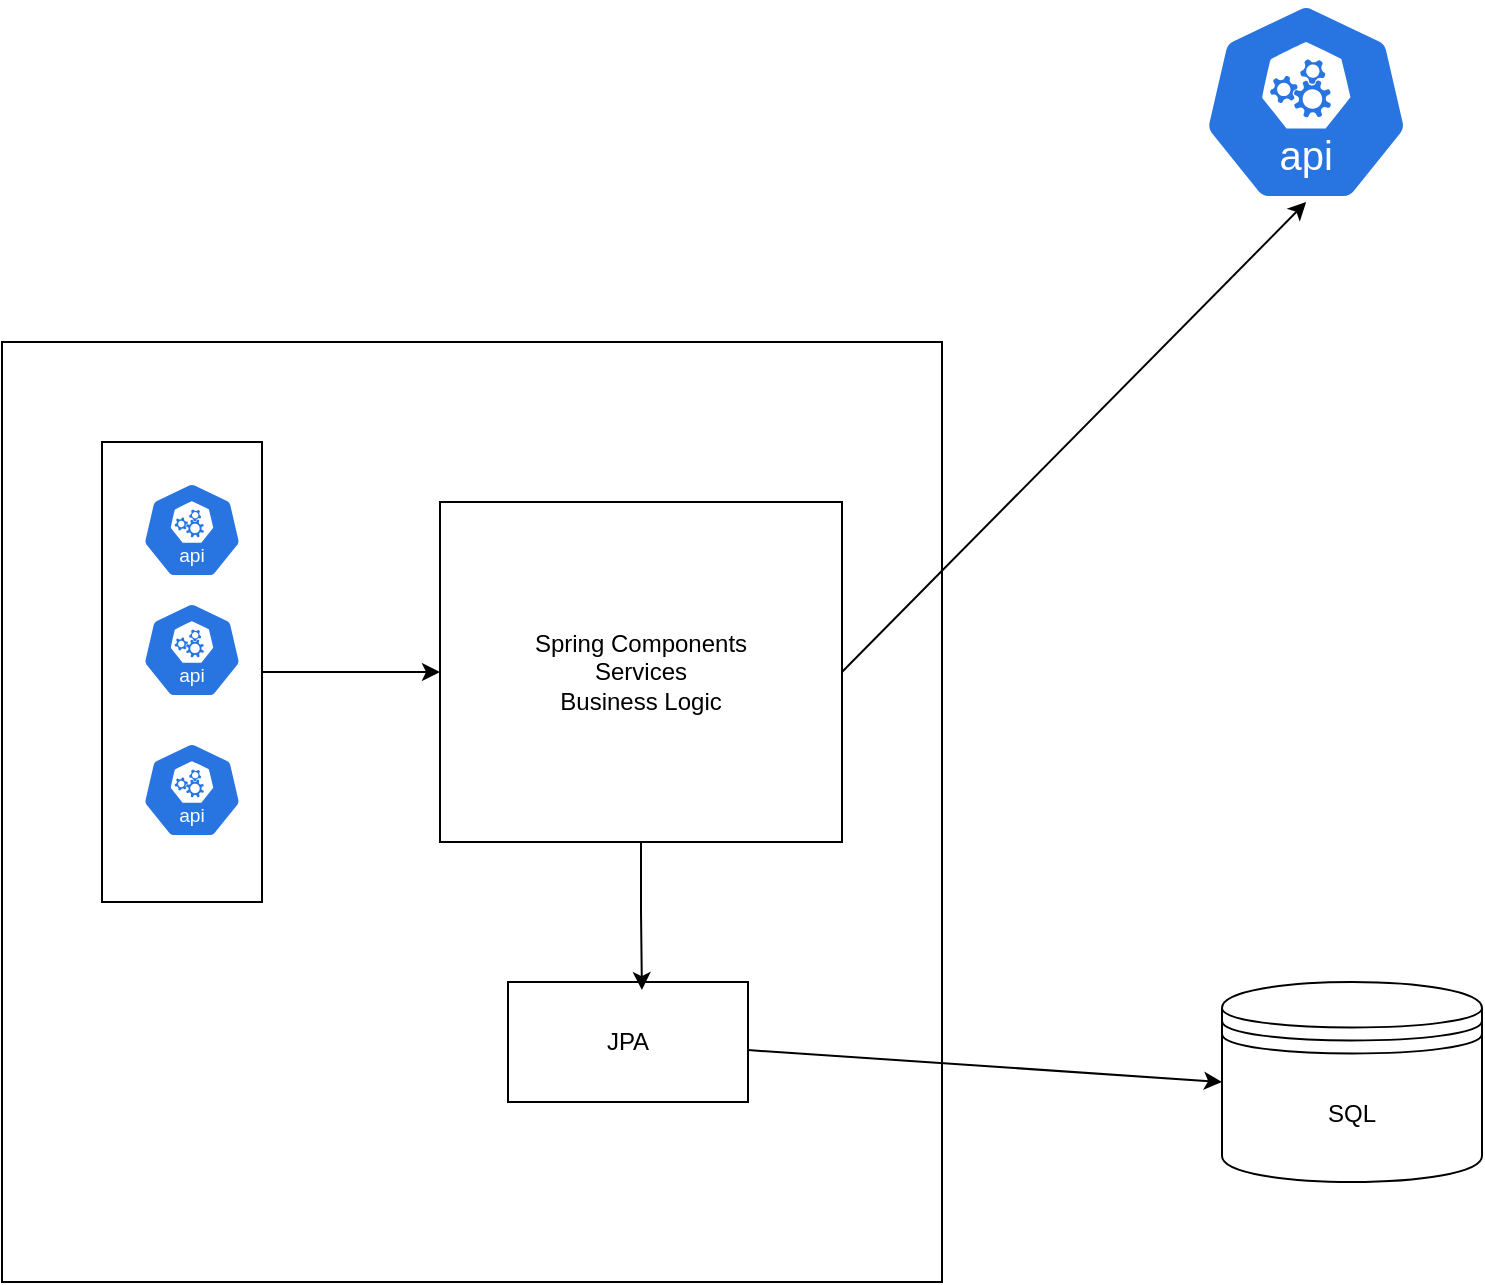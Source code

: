 <mxfile version="26.0.16">
  <diagram name="Page-1" id="9BwkSdJM3UsWRwAytRGy">
    <mxGraphModel dx="1468" dy="1984" grid="1" gridSize="10" guides="1" tooltips="1" connect="1" arrows="1" fold="1" page="1" pageScale="1" pageWidth="827" pageHeight="1169" math="0" shadow="0">
      <root>
        <mxCell id="0" />
        <mxCell id="1" parent="0" />
        <mxCell id="UzF8o4GN21DXVbc5qYGS-12" value="" style="whiteSpace=wrap;html=1;aspect=fixed;align=left;" vertex="1" parent="1">
          <mxGeometry x="130" y="-220" width="470" height="470" as="geometry" />
        </mxCell>
        <mxCell id="UzF8o4GN21DXVbc5qYGS-8" style="edgeStyle=orthogonalEdgeStyle;rounded=0;orthogonalLoop=1;jettySize=auto;html=1;entryX=0;entryY=0.5;entryDx=0;entryDy=0;" edge="1" parent="1" source="UzF8o4GN21DXVbc5qYGS-4" target="UzF8o4GN21DXVbc5qYGS-7">
          <mxGeometry relative="1" as="geometry" />
        </mxCell>
        <mxCell id="UzF8o4GN21DXVbc5qYGS-4" value="" style="rounded=0;whiteSpace=wrap;html=1;" vertex="1" parent="1">
          <mxGeometry x="180" y="-170" width="80" height="230" as="geometry" />
        </mxCell>
        <mxCell id="UzF8o4GN21DXVbc5qYGS-1" value="SQL" style="shape=datastore;whiteSpace=wrap;html=1;" vertex="1" parent="1">
          <mxGeometry x="740" y="100" width="130" height="100" as="geometry" />
        </mxCell>
        <mxCell id="UzF8o4GN21DXVbc5qYGS-20" style="edgeStyle=none;rounded=0;orthogonalLoop=1;jettySize=auto;html=1;entryX=0;entryY=0.5;entryDx=0;entryDy=0;" edge="1" parent="1" source="UzF8o4GN21DXVbc5qYGS-2" target="UzF8o4GN21DXVbc5qYGS-1">
          <mxGeometry relative="1" as="geometry" />
        </mxCell>
        <mxCell id="UzF8o4GN21DXVbc5qYGS-2" value="JPA" style="rounded=0;whiteSpace=wrap;html=1;" vertex="1" parent="1">
          <mxGeometry x="383" y="100" width="120" height="60" as="geometry" />
        </mxCell>
        <mxCell id="UzF8o4GN21DXVbc5qYGS-3" value="" style="aspect=fixed;sketch=0;html=1;dashed=0;whitespace=wrap;verticalLabelPosition=bottom;verticalAlign=top;fillColor=#2875E2;strokeColor=#ffffff;points=[[0.005,0.63,0],[0.1,0.2,0],[0.9,0.2,0],[0.5,0,0],[0.995,0.63,0],[0.72,0.99,0],[0.5,1,0],[0.28,0.99,0]];shape=mxgraph.kubernetes.icon2;kubernetesLabel=1;prIcon=api" vertex="1" parent="1">
          <mxGeometry x="200" y="-150" width="50" height="48" as="geometry" />
        </mxCell>
        <mxCell id="UzF8o4GN21DXVbc5qYGS-5" value="" style="aspect=fixed;sketch=0;html=1;dashed=0;whitespace=wrap;verticalLabelPosition=bottom;verticalAlign=top;fillColor=#2875E2;strokeColor=#ffffff;points=[[0.005,0.63,0],[0.1,0.2,0],[0.9,0.2,0],[0.5,0,0],[0.995,0.63,0],[0.72,0.99,0],[0.5,1,0],[0.28,0.99,0]];shape=mxgraph.kubernetes.icon2;kubernetesLabel=1;prIcon=api" vertex="1" parent="1">
          <mxGeometry x="200" y="-20" width="50" height="48" as="geometry" />
        </mxCell>
        <mxCell id="UzF8o4GN21DXVbc5qYGS-6" value="" style="aspect=fixed;sketch=0;html=1;dashed=0;whitespace=wrap;verticalLabelPosition=bottom;verticalAlign=top;fillColor=#2875E2;strokeColor=#ffffff;points=[[0.005,0.63,0],[0.1,0.2,0],[0.9,0.2,0],[0.5,0,0],[0.995,0.63,0],[0.72,0.99,0],[0.5,1,0],[0.28,0.99,0]];shape=mxgraph.kubernetes.icon2;kubernetesLabel=1;prIcon=api" vertex="1" parent="1">
          <mxGeometry x="200" y="-90" width="50" height="48" as="geometry" />
        </mxCell>
        <mxCell id="UzF8o4GN21DXVbc5qYGS-7" value="Spring Components&lt;div&gt;Services&lt;/div&gt;&lt;div&gt;Business Logic&lt;/div&gt;" style="rounded=0;whiteSpace=wrap;html=1;" vertex="1" parent="1">
          <mxGeometry x="349" y="-140" width="201" height="170" as="geometry" />
        </mxCell>
        <mxCell id="UzF8o4GN21DXVbc5qYGS-10" style="edgeStyle=orthogonalEdgeStyle;rounded=0;orthogonalLoop=1;jettySize=auto;html=1;entryX=0.558;entryY=0.067;entryDx=0;entryDy=0;entryPerimeter=0;" edge="1" parent="1" source="UzF8o4GN21DXVbc5qYGS-7" target="UzF8o4GN21DXVbc5qYGS-2">
          <mxGeometry relative="1" as="geometry" />
        </mxCell>
        <mxCell id="UzF8o4GN21DXVbc5qYGS-17" value="" style="aspect=fixed;sketch=0;html=1;dashed=0;whitespace=wrap;verticalLabelPosition=bottom;verticalAlign=top;fillColor=#2875E2;strokeColor=#ffffff;points=[[0.005,0.63,0],[0.1,0.2,0],[0.9,0.2,0],[0.5,0,0],[0.995,0.63,0],[0.72,0.99,0],[0.5,1,0],[0.28,0.99,0]];shape=mxgraph.kubernetes.icon2;kubernetesLabel=1;prIcon=api" vertex="1" parent="1">
          <mxGeometry x="730" y="-390" width="104.17" height="100" as="geometry" />
        </mxCell>
        <mxCell id="UzF8o4GN21DXVbc5qYGS-19" style="edgeStyle=none;rounded=0;orthogonalLoop=1;jettySize=auto;html=1;exitX=1;exitY=0.5;exitDx=0;exitDy=0;entryX=0.5;entryY=1;entryDx=0;entryDy=0;entryPerimeter=0;" edge="1" parent="1" source="UzF8o4GN21DXVbc5qYGS-7" target="UzF8o4GN21DXVbc5qYGS-17">
          <mxGeometry relative="1" as="geometry" />
        </mxCell>
      </root>
    </mxGraphModel>
  </diagram>
</mxfile>
